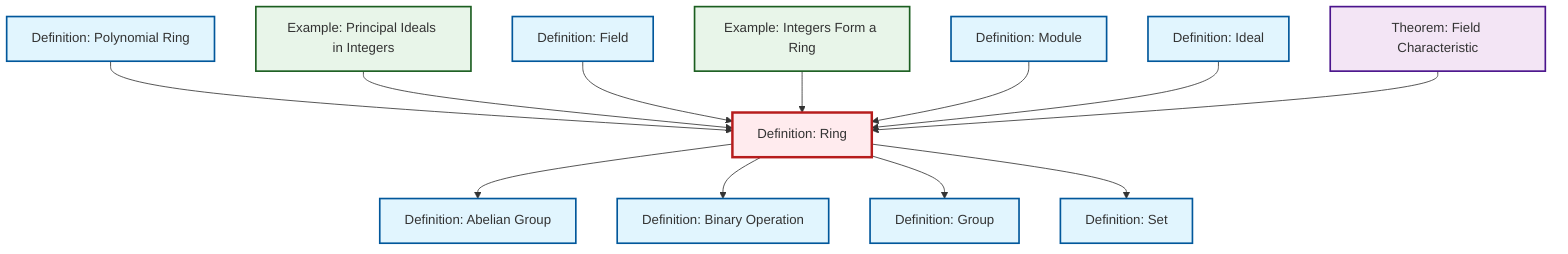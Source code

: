 graph TD
    classDef definition fill:#e1f5fe,stroke:#01579b,stroke-width:2px
    classDef theorem fill:#f3e5f5,stroke:#4a148c,stroke-width:2px
    classDef axiom fill:#fff3e0,stroke:#e65100,stroke-width:2px
    classDef example fill:#e8f5e9,stroke:#1b5e20,stroke-width:2px
    classDef current fill:#ffebee,stroke:#b71c1c,stroke-width:3px
    def-module["Definition: Module"]:::definition
    def-binary-operation["Definition: Binary Operation"]:::definition
    def-abelian-group["Definition: Abelian Group"]:::definition
    ex-principal-ideal["Example: Principal Ideals in Integers"]:::example
    def-polynomial-ring["Definition: Polynomial Ring"]:::definition
    def-group["Definition: Group"]:::definition
    def-field["Definition: Field"]:::definition
    def-ideal["Definition: Ideal"]:::definition
    def-ring["Definition: Ring"]:::definition
    def-set["Definition: Set"]:::definition
    ex-integers-ring["Example: Integers Form a Ring"]:::example
    thm-field-characteristic["Theorem: Field Characteristic"]:::theorem
    def-ring --> def-abelian-group
    def-polynomial-ring --> def-ring
    ex-principal-ideal --> def-ring
    def-ring --> def-binary-operation
    def-field --> def-ring
    ex-integers-ring --> def-ring
    def-module --> def-ring
    def-ring --> def-group
    def-ideal --> def-ring
    thm-field-characteristic --> def-ring
    def-ring --> def-set
    class def-ring current